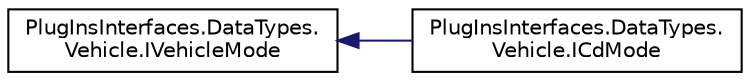 digraph "Graphical Class Hierarchy"
{
  edge [fontname="Helvetica",fontsize="10",labelfontname="Helvetica",labelfontsize="10"];
  node [fontname="Helvetica",fontsize="10",shape=record];
  rankdir="LR";
  Node1 [label="PlugInsInterfaces.DataTypes.\lVehicle.IVehicleMode",height=0.2,width=0.4,color="black", fillcolor="white", style="filled",URL="$interface_plug_ins_interfaces_1_1_data_types_1_1_vehicle_1_1_i_vehicle_mode.html",tooltip="An operating mode for a vehicle, usually can be CD or CS mode "];
  Node1 -> Node2 [dir="back",color="midnightblue",fontsize="10",style="solid",fontname="Helvetica"];
  Node2 [label="PlugInsInterfaces.DataTypes.\lVehicle.ICdMode",height=0.2,width=0.4,color="black", fillcolor="white", style="filled",URL="$interface_plug_ins_interfaces_1_1_data_types_1_1_vehicle_1_1_i_cd_mode.html",tooltip="Specifics for the CD mode "];
}
